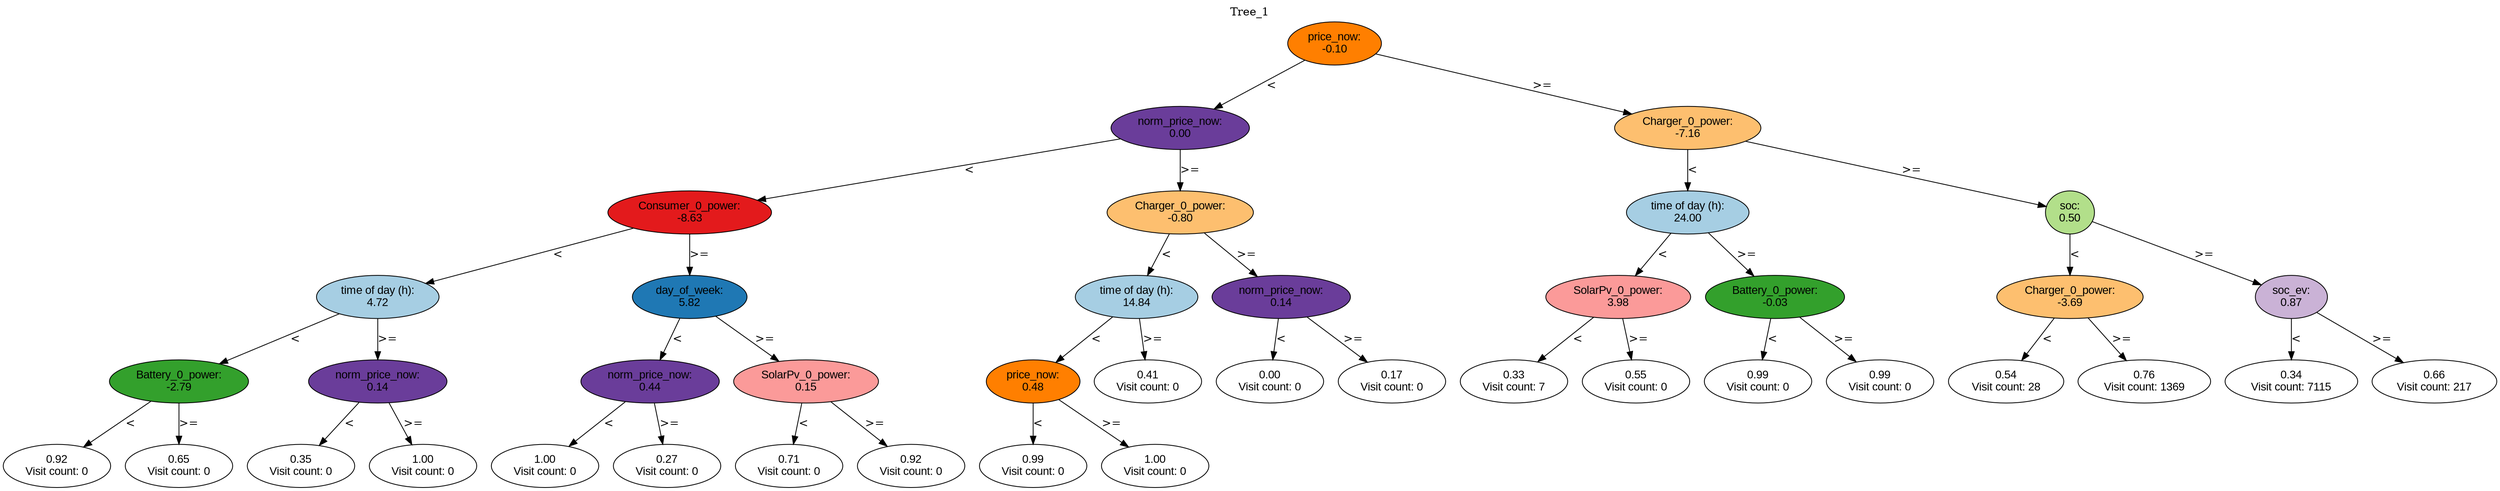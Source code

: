 digraph BST {
    node [fontname="Arial" style=filled colorscheme=paired12];
    0 [ label = "price_now:
-0.10" fillcolor=8];
    1 [ label = "norm_price_now:
0.00" fillcolor=10];
    2 [ label = "Consumer_0_power:
-8.63" fillcolor=6];
    3 [ label = "time of day (h):
4.72" fillcolor=1];
    4 [ label = "Battery_0_power:
-2.79" fillcolor=4];
    5 [ label = "0.92
Visit count: 0" fillcolor=white];
    6 [ label = "0.65
Visit count: 0" fillcolor=white];
    7 [ label = "norm_price_now:
0.14" fillcolor=10];
    8 [ label = "0.35
Visit count: 0" fillcolor=white];
    9 [ label = "1.00
Visit count: 0" fillcolor=white];
    10 [ label = "day_of_week:
5.82" fillcolor=2];
    11 [ label = "norm_price_now:
0.44" fillcolor=10];
    12 [ label = "1.00
Visit count: 0" fillcolor=white];
    13 [ label = "0.27
Visit count: 0" fillcolor=white];
    14 [ label = "SolarPv_0_power:
0.15" fillcolor=5];
    15 [ label = "0.71
Visit count: 0" fillcolor=white];
    16 [ label = "0.92
Visit count: 0" fillcolor=white];
    17 [ label = "Charger_0_power:
-0.80" fillcolor=7];
    18 [ label = "time of day (h):
14.84" fillcolor=1];
    19 [ label = "price_now:
0.48" fillcolor=8];
    20 [ label = "0.99
Visit count: 0" fillcolor=white];
    21 [ label = "1.00
Visit count: 0" fillcolor=white];
    22 [ label = "0.41
Visit count: 0" fillcolor=white];
    23 [ label = "norm_price_now:
0.14" fillcolor=10];
    24 [ label = "0.00
Visit count: 0" fillcolor=white];
    25 [ label = "0.17
Visit count: 0" fillcolor=white];
    26 [ label = "Charger_0_power:
-7.16" fillcolor=7];
    27 [ label = "time of day (h):
24.00" fillcolor=1];
    28 [ label = "SolarPv_0_power:
3.98" fillcolor=5];
    29 [ label = "0.33
Visit count: 7" fillcolor=white];
    30 [ label = "0.55
Visit count: 0" fillcolor=white];
    31 [ label = "Battery_0_power:
-0.03" fillcolor=4];
    32 [ label = "0.99
Visit count: 0" fillcolor=white];
    33 [ label = "0.99
Visit count: 0" fillcolor=white];
    34 [ label = "soc:
0.50" fillcolor=3];
    35 [ label = "Charger_0_power:
-3.69" fillcolor=7];
    36 [ label = "0.54
Visit count: 28" fillcolor=white];
    37 [ label = "0.76
Visit count: 1369" fillcolor=white];
    38 [ label = "soc_ev:
0.87" fillcolor=9];
    39 [ label = "0.34
Visit count: 7115" fillcolor=white];
    40 [ label = "0.66
Visit count: 217" fillcolor=white];

    0  -> 1[ label = "<"];
    0  -> 26[ label = ">="];
    1  -> 2[ label = "<"];
    1  -> 17[ label = ">="];
    2  -> 3[ label = "<"];
    2  -> 10[ label = ">="];
    3  -> 4[ label = "<"];
    3  -> 7[ label = ">="];
    4  -> 5[ label = "<"];
    4  -> 6[ label = ">="];
    7  -> 8[ label = "<"];
    7  -> 9[ label = ">="];
    10  -> 11[ label = "<"];
    10  -> 14[ label = ">="];
    11  -> 12[ label = "<"];
    11  -> 13[ label = ">="];
    14  -> 15[ label = "<"];
    14  -> 16[ label = ">="];
    17  -> 18[ label = "<"];
    17  -> 23[ label = ">="];
    18  -> 19[ label = "<"];
    18  -> 22[ label = ">="];
    19  -> 20[ label = "<"];
    19  -> 21[ label = ">="];
    23  -> 24[ label = "<"];
    23  -> 25[ label = ">="];
    26  -> 27[ label = "<"];
    26  -> 34[ label = ">="];
    27  -> 28[ label = "<"];
    27  -> 31[ label = ">="];
    28  -> 29[ label = "<"];
    28  -> 30[ label = ">="];
    31  -> 32[ label = "<"];
    31  -> 33[ label = ">="];
    34  -> 35[ label = "<"];
    34  -> 38[ label = ">="];
    35  -> 36[ label = "<"];
    35  -> 37[ label = ">="];
    38  -> 39[ label = "<"];
    38  -> 40[ label = ">="];

    labelloc="t";
    label="Tree_1";
}